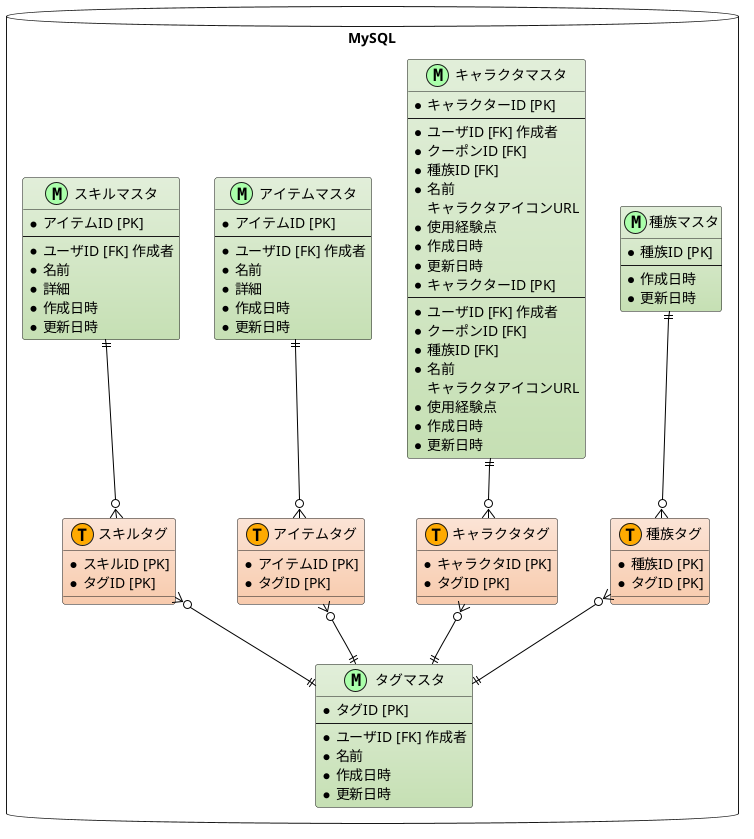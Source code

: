 @startuml
/'
  図の中で目立たせたいエンティティに着色するための
  色の名前（定数）を定義します。
'/
!define MAIN_ENTITY #E2EFDA-C6E0B4
!define MAIN_ENTITY_2 #FCE4D6-F8CBAD

/' 他の色も、用途が分りやすいように名前をつけます。 '/
!define METAL #F2F2F2-D9D9D9
!define MASTER_MARK_COLOR AAFFAA
!define TRANSACTION_MARK_COLOR FFAA00

/'
  デフォルトのスタイルを設定します。
  この場合の指定は class です。entity ではエラーになります。
'/
skinparam class {
    BackgroundColor METAL
    BcharactersColor Black
    ArrowColor Black
}


package "MySQL" as mysql <<Database>> {
    /'
      マスターテーブルを M、トランザクションを T などと安直にしていますが、
      チーム内でルールを決めればなんでも良いと思います。交差テーブルは "I" とか。
      角丸四角形が描けない代替です。
     '/

    entity "種族マスタ" as race <<M,MASTER_MARK_COLOR>> MAIN_ENTITY {
        * 種族ID [PK]
        --
        * 作成日時
        * 更新日時
    }

    entity "キャラクタマスタ" as characters <<M,MASTER_MARK_COLOR>> MAIN_ENTITY {
        * キャラクターID [PK]
        --
        * ユーザID [FK] 作成者
        * クーポンID [FK]
        * 種族ID [FK]
        * 名前
        キャラクタアイコンURL
        * 使用経験点
        * 作成日時
        * 更新日時
    }

    entity "タグマスタ" as tags <<M,MASTER_MARK_COLOR>> MAIN_ENTITY {
        * タグID [PK]
        --
        * ユーザID [FK] 作成者
        * 名前
        * 作成日時
        * 更新日時
    }
    entity "アイテムマスタ" as items <<M,MASTER_MARK_COLOR>> MAIN_ENTITY {
        * アイテムID [PK]
        --
        * ユーザID [FK] 作成者
        * 名前
        * 詳細
        * 作成日時
        * 更新日時
    }
    entity "スキルマスタ" as skills <<M,MASTER_MARK_COLOR>> MAIN_ENTITY {
        * アイテムID [PK]
        --
        * ユーザID [FK] 作成者
        * 名前
        * 詳細
        * 作成日時
        * 更新日時
    }

    entity "キャラクタマスタ" as characters <<M,MASTER_MARK_COLOR>> MAIN_ENTITY {
        * キャラクターID [PK]
        --
        * ユーザID [FK] 作成者
        * クーポンID [FK]
        * 種族ID [FK]
        * 名前
        キャラクタアイコンURL
        * 使用経験点
        * 作成日時
        * 更新日時
    }
    entity "種族タグ" as race_tags <<T,TRANSACTION_MARK_COLOR>> MAIN_ENTITY_2 {
        * 種族ID [PK]
        * タグID [PK]
    }
    entity "スキルタグ" as skills_tags <<T,TRANSACTION_MARK_COLOR>> MAIN_ENTITY_2 {
        * スキルID [PK]
        * タグID [PK]
    }
    entity "アイテムタグ" as items_tags <<T,TRANSACTION_MARK_COLOR>> MAIN_ENTITY_2 {
        * アイテムID [PK]
        * タグID [PK]
    }
    entity "キャラクタタグ" as characters_tags <<T,TRANSACTION_MARK_COLOR>> MAIN_ENTITY_2 {
        * キャラクタID [PK]
        * タグID [PK]
    }
}

tags ||-up-o{ skills_tags
tags ||-up-o{ items_tags
tags ||-up-o{ characters_tags
tags ||-up-o{ race_tags

skills ||--o{ skills_tags
items ||--o{ items_tags
characters ||--o{ characters_tags
race ||--o{ race_tags

@enduml